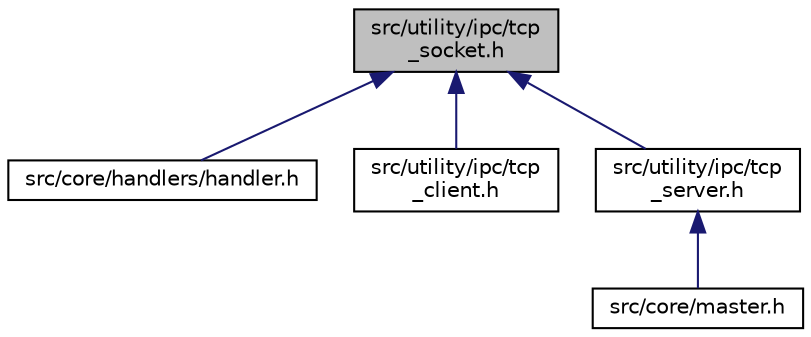 digraph "src/utility/ipc/tcp_socket.h"
{
 // LATEX_PDF_SIZE
  edge [fontname="Helvetica",fontsize="10",labelfontname="Helvetica",labelfontsize="10"];
  node [fontname="Helvetica",fontsize="10",shape=record];
  Node1 [label="src/utility/ipc/tcp\l_socket.h",height=0.2,width=0.4,color="black", fillcolor="grey75", style="filled", fontcolor="black",tooltip=" "];
  Node1 -> Node2 [dir="back",color="midnightblue",fontsize="10",style="solid",fontname="Helvetica"];
  Node2 [label="src/core/handlers/handler.h",height=0.2,width=0.4,color="black", fillcolor="white", style="filled",URL="$core_2handlers_2handler_8h.html",tooltip=" "];
  Node1 -> Node3 [dir="back",color="midnightblue",fontsize="10",style="solid",fontname="Helvetica"];
  Node3 [label="src/utility/ipc/tcp\l_client.h",height=0.2,width=0.4,color="black", fillcolor="white", style="filled",URL="$tcp__client_8h.html",tooltip=" "];
  Node1 -> Node4 [dir="back",color="midnightblue",fontsize="10",style="solid",fontname="Helvetica"];
  Node4 [label="src/utility/ipc/tcp\l_server.h",height=0.2,width=0.4,color="black", fillcolor="white", style="filled",URL="$tcp__server_8h.html",tooltip=" "];
  Node4 -> Node5 [dir="back",color="midnightblue",fontsize="10",style="solid",fontname="Helvetica"];
  Node5 [label="src/core/master.h",height=0.2,width=0.4,color="black", fillcolor="white", style="filled",URL="$master_8h.html",tooltip=" "];
}
